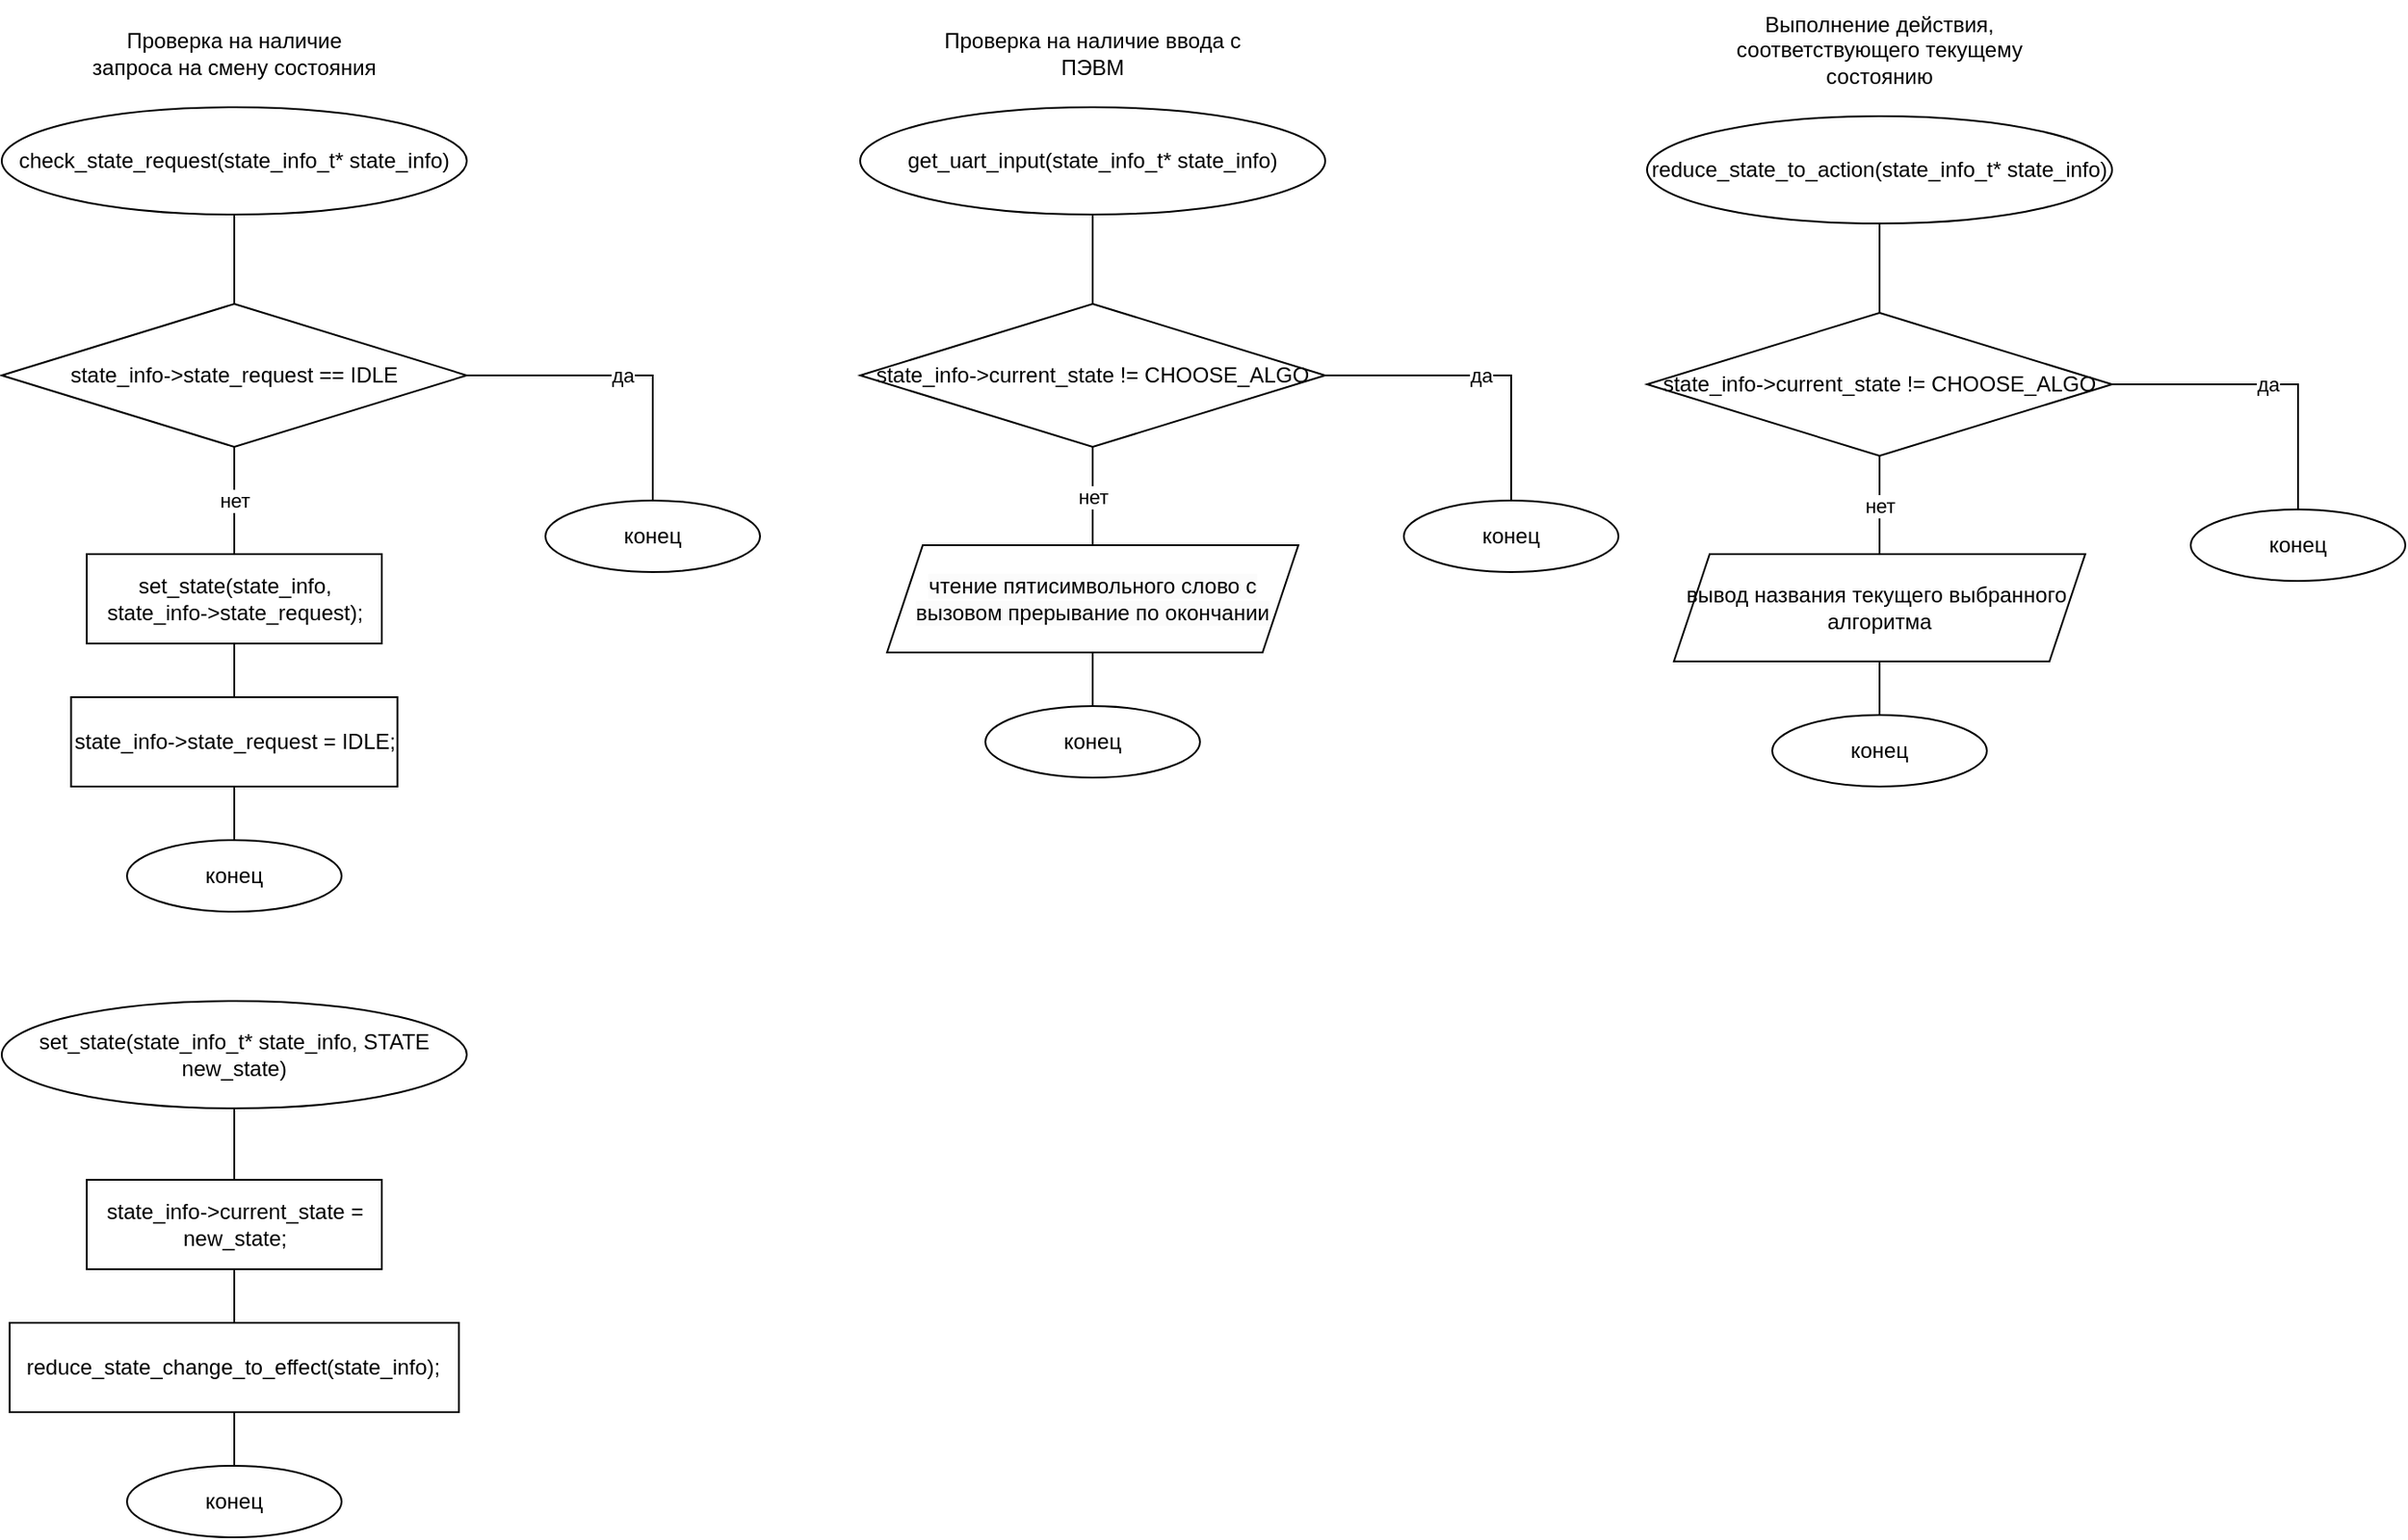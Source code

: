 <mxfile version="22.1.7" type="device">
  <diagram name="Страница — 1" id="uX1yi2tUUdhhiH3bQOoP">
    <mxGraphModel dx="1235" dy="1797" grid="1" gridSize="10" guides="1" tooltips="1" connect="1" arrows="1" fold="1" page="1" pageScale="1" pageWidth="827" pageHeight="1169" math="0" shadow="0">
      <root>
        <mxCell id="0" />
        <mxCell id="1" parent="0" />
        <mxCell id="_uTXxI9vmQJQ853swr1B-7" style="edgeStyle=orthogonalEdgeStyle;rounded=0;orthogonalLoop=1;jettySize=auto;html=1;exitX=0.5;exitY=1;exitDx=0;exitDy=0;entryX=0.5;entryY=0;entryDx=0;entryDy=0;endArrow=none;endFill=0;" parent="1" source="_uTXxI9vmQJQ853swr1B-1" target="_uTXxI9vmQJQ853swr1B-2" edge="1">
          <mxGeometry relative="1" as="geometry" />
        </mxCell>
        <mxCell id="_uTXxI9vmQJQ853swr1B-1" value="check_state_request(state_info_t* state_info)" style="ellipse;whiteSpace=wrap;html=1;" parent="1" vertex="1">
          <mxGeometry x="50" y="40" width="260" height="60" as="geometry" />
        </mxCell>
        <mxCell id="_uTXxI9vmQJQ853swr1B-8" value="нет" style="edgeStyle=orthogonalEdgeStyle;rounded=0;orthogonalLoop=1;jettySize=auto;html=1;exitX=0.5;exitY=1;exitDx=0;exitDy=0;entryX=0.5;entryY=0;entryDx=0;entryDy=0;endArrow=none;endFill=0;" parent="1" source="_uTXxI9vmQJQ853swr1B-2" target="_uTXxI9vmQJQ853swr1B-4" edge="1">
          <mxGeometry relative="1" as="geometry" />
        </mxCell>
        <mxCell id="_uTXxI9vmQJQ853swr1B-9" value="да" style="edgeStyle=orthogonalEdgeStyle;rounded=0;orthogonalLoop=1;jettySize=auto;html=1;exitX=1;exitY=0.5;exitDx=0;exitDy=0;entryX=0.5;entryY=0;entryDx=0;entryDy=0;endArrow=none;endFill=0;" parent="1" source="_uTXxI9vmQJQ853swr1B-2" target="_uTXxI9vmQJQ853swr1B-3" edge="1">
          <mxGeometry relative="1" as="geometry" />
        </mxCell>
        <mxCell id="_uTXxI9vmQJQ853swr1B-2" value="state_info-&gt;state_request == IDLE" style="rhombus;whiteSpace=wrap;html=1;" parent="1" vertex="1">
          <mxGeometry x="50" y="150" width="260" height="80" as="geometry" />
        </mxCell>
        <mxCell id="_uTXxI9vmQJQ853swr1B-3" value="конец" style="ellipse;whiteSpace=wrap;html=1;" parent="1" vertex="1">
          <mxGeometry x="354" y="260" width="120" height="40" as="geometry" />
        </mxCell>
        <mxCell id="_uTXxI9vmQJQ853swr1B-10" style="edgeStyle=orthogonalEdgeStyle;rounded=0;orthogonalLoop=1;jettySize=auto;html=1;exitX=0.5;exitY=1;exitDx=0;exitDy=0;entryX=0.5;entryY=0;entryDx=0;entryDy=0;endArrow=none;endFill=0;" parent="1" source="_uTXxI9vmQJQ853swr1B-4" target="_uTXxI9vmQJQ853swr1B-5" edge="1">
          <mxGeometry relative="1" as="geometry" />
        </mxCell>
        <mxCell id="_uTXxI9vmQJQ853swr1B-4" value="set_state(state_info, state_info-&gt;state_request);" style="rounded=0;whiteSpace=wrap;html=1;" parent="1" vertex="1">
          <mxGeometry x="97.5" y="290" width="165" height="50" as="geometry" />
        </mxCell>
        <mxCell id="_uTXxI9vmQJQ853swr1B-11" style="edgeStyle=orthogonalEdgeStyle;rounded=0;orthogonalLoop=1;jettySize=auto;html=1;exitX=0.5;exitY=1;exitDx=0;exitDy=0;entryX=0.5;entryY=0;entryDx=0;entryDy=0;endArrow=none;endFill=0;" parent="1" source="_uTXxI9vmQJQ853swr1B-5" target="_uTXxI9vmQJQ853swr1B-6" edge="1">
          <mxGeometry relative="1" as="geometry" />
        </mxCell>
        <mxCell id="_uTXxI9vmQJQ853swr1B-5" value="state_info-&gt;state_request = IDLE;" style="rounded=0;whiteSpace=wrap;html=1;" parent="1" vertex="1">
          <mxGeometry x="88.75" y="370" width="182.5" height="50" as="geometry" />
        </mxCell>
        <mxCell id="_uTXxI9vmQJQ853swr1B-6" value="конец" style="ellipse;whiteSpace=wrap;html=1;" parent="1" vertex="1">
          <mxGeometry x="120" y="450" width="120" height="40" as="geometry" />
        </mxCell>
        <mxCell id="_uTXxI9vmQJQ853swr1B-12" value="Проверка на наличие запроса на смену состояния" style="text;html=1;strokeColor=none;fillColor=none;align=center;verticalAlign=middle;whiteSpace=wrap;rounded=0;" parent="1" vertex="1">
          <mxGeometry x="95" y="-10" width="170" height="40" as="geometry" />
        </mxCell>
        <mxCell id="_uTXxI9vmQJQ853swr1B-13" value="" style="edgeStyle=orthogonalEdgeStyle;rounded=0;orthogonalLoop=1;jettySize=auto;html=1;exitX=0.5;exitY=1;exitDx=0;exitDy=0;entryX=0.5;entryY=0;entryDx=0;entryDy=0;endArrow=none;endFill=0;" parent="1" source="_uTXxI9vmQJQ853swr1B-14" target="_uTXxI9vmQJQ853swr1B-17" edge="1">
          <mxGeometry relative="1" as="geometry" />
        </mxCell>
        <mxCell id="_uTXxI9vmQJQ853swr1B-14" value="get_uart_input(state_info_t* state_info)" style="ellipse;whiteSpace=wrap;html=1;" parent="1" vertex="1">
          <mxGeometry x="530" y="40" width="260" height="60" as="geometry" />
        </mxCell>
        <mxCell id="_uTXxI9vmQJQ853swr1B-15" value="нет" style="edgeStyle=orthogonalEdgeStyle;rounded=0;orthogonalLoop=1;jettySize=auto;html=1;exitX=0.5;exitY=1;exitDx=0;exitDy=0;entryX=0.5;entryY=0;entryDx=0;entryDy=0;endArrow=none;endFill=0;" parent="1" source="_uTXxI9vmQJQ853swr1B-17" target="_uTXxI9vmQJQ853swr1B-35" edge="1">
          <mxGeometry relative="1" as="geometry">
            <mxPoint x="660" y="290" as="targetPoint" />
          </mxGeometry>
        </mxCell>
        <mxCell id="_uTXxI9vmQJQ853swr1B-16" value="да" style="edgeStyle=orthogonalEdgeStyle;rounded=0;orthogonalLoop=1;jettySize=auto;html=1;exitX=1;exitY=0.5;exitDx=0;exitDy=0;entryX=0.5;entryY=0;entryDx=0;entryDy=0;endArrow=none;endFill=0;" parent="1" source="_uTXxI9vmQJQ853swr1B-17" target="_uTXxI9vmQJQ853swr1B-18" edge="1">
          <mxGeometry relative="1" as="geometry" />
        </mxCell>
        <mxCell id="_uTXxI9vmQJQ853swr1B-17" value="state_info-&gt;current_state != CHOOSE_ALGO" style="rhombus;whiteSpace=wrap;html=1;" parent="1" vertex="1">
          <mxGeometry x="530" y="150" width="260" height="80" as="geometry" />
        </mxCell>
        <mxCell id="_uTXxI9vmQJQ853swr1B-18" value="конец" style="ellipse;whiteSpace=wrap;html=1;" parent="1" vertex="1">
          <mxGeometry x="834" y="260" width="120" height="40" as="geometry" />
        </mxCell>
        <mxCell id="_uTXxI9vmQJQ853swr1B-19" value="" style="edgeStyle=orthogonalEdgeStyle;rounded=0;orthogonalLoop=1;jettySize=auto;html=1;exitX=0.5;exitY=1;exitDx=0;exitDy=0;entryX=0.5;entryY=0;entryDx=0;entryDy=0;endArrow=none;endFill=0;" parent="1" source="_uTXxI9vmQJQ853swr1B-35" target="_uTXxI9vmQJQ853swr1B-23" edge="1">
          <mxGeometry relative="1" as="geometry">
            <mxPoint x="660" y="340" as="sourcePoint" />
            <mxPoint x="660" y="370" as="targetPoint" />
          </mxGeometry>
        </mxCell>
        <mxCell id="_uTXxI9vmQJQ853swr1B-23" value="конец" style="ellipse;whiteSpace=wrap;html=1;" parent="1" vertex="1">
          <mxGeometry x="600" y="375" width="120" height="40" as="geometry" />
        </mxCell>
        <mxCell id="_uTXxI9vmQJQ853swr1B-24" value="Проверка на наличие ввода с ПЭВМ" style="text;html=1;strokeColor=none;fillColor=none;align=center;verticalAlign=middle;whiteSpace=wrap;rounded=0;" parent="1" vertex="1">
          <mxGeometry x="575" y="-10" width="170" height="40" as="geometry" />
        </mxCell>
        <mxCell id="_uTXxI9vmQJQ853swr1B-25" value="" style="edgeStyle=orthogonalEdgeStyle;rounded=0;orthogonalLoop=1;jettySize=auto;html=1;exitX=0.5;exitY=1;exitDx=0;exitDy=0;entryX=0.5;entryY=0;entryDx=0;entryDy=0;endArrow=none;endFill=0;" parent="1" source="_uTXxI9vmQJQ853swr1B-26" target="_uTXxI9vmQJQ853swr1B-29" edge="1">
          <mxGeometry relative="1" as="geometry" />
        </mxCell>
        <mxCell id="_uTXxI9vmQJQ853swr1B-26" value="reduce_state_to_action(state_info_t* state_info)" style="ellipse;whiteSpace=wrap;html=1;" parent="1" vertex="1">
          <mxGeometry x="970" y="45" width="260" height="60" as="geometry" />
        </mxCell>
        <mxCell id="_uTXxI9vmQJQ853swr1B-27" value="нет" style="edgeStyle=orthogonalEdgeStyle;rounded=0;orthogonalLoop=1;jettySize=auto;html=1;exitX=0.5;exitY=1;exitDx=0;exitDy=0;entryX=0.5;entryY=0;entryDx=0;entryDy=0;endArrow=none;endFill=0;" parent="1" source="_uTXxI9vmQJQ853swr1B-29" target="_uTXxI9vmQJQ853swr1B-36" edge="1">
          <mxGeometry relative="1" as="geometry">
            <mxPoint x="1100" y="295" as="targetPoint" />
          </mxGeometry>
        </mxCell>
        <mxCell id="_uTXxI9vmQJQ853swr1B-28" value="да" style="edgeStyle=orthogonalEdgeStyle;rounded=0;orthogonalLoop=1;jettySize=auto;html=1;exitX=1;exitY=0.5;exitDx=0;exitDy=0;entryX=0.5;entryY=0;entryDx=0;entryDy=0;endArrow=none;endFill=0;" parent="1" source="_uTXxI9vmQJQ853swr1B-29" target="_uTXxI9vmQJQ853swr1B-30" edge="1">
          <mxGeometry relative="1" as="geometry" />
        </mxCell>
        <mxCell id="_uTXxI9vmQJQ853swr1B-29" value="state_info-&gt;current_state != CHOOSE_ALGO" style="rhombus;whiteSpace=wrap;html=1;" parent="1" vertex="1">
          <mxGeometry x="970" y="155" width="260" height="80" as="geometry" />
        </mxCell>
        <mxCell id="_uTXxI9vmQJQ853swr1B-30" value="конец" style="ellipse;whiteSpace=wrap;html=1;" parent="1" vertex="1">
          <mxGeometry x="1274" y="265" width="120" height="40" as="geometry" />
        </mxCell>
        <mxCell id="_uTXxI9vmQJQ853swr1B-31" value="" style="edgeStyle=orthogonalEdgeStyle;rounded=0;orthogonalLoop=1;jettySize=auto;html=1;exitX=0.5;exitY=1;exitDx=0;exitDy=0;entryX=0.5;entryY=0;entryDx=0;entryDy=0;endArrow=none;endFill=0;" parent="1" source="_uTXxI9vmQJQ853swr1B-36" target="_uTXxI9vmQJQ853swr1B-33" edge="1">
          <mxGeometry relative="1" as="geometry">
            <mxPoint x="1100" y="375" as="targetPoint" />
            <mxPoint x="1100" y="345" as="sourcePoint" />
          </mxGeometry>
        </mxCell>
        <mxCell id="_uTXxI9vmQJQ853swr1B-33" value="конец" style="ellipse;whiteSpace=wrap;html=1;" parent="1" vertex="1">
          <mxGeometry x="1040" y="380" width="120" height="40" as="geometry" />
        </mxCell>
        <mxCell id="_uTXxI9vmQJQ853swr1B-34" value="Выполнение действия, соответствующего текущему состоянию" style="text;html=1;strokeColor=none;fillColor=none;align=center;verticalAlign=middle;whiteSpace=wrap;rounded=0;" parent="1" vertex="1">
          <mxGeometry x="1015" y="-20" width="170" height="55" as="geometry" />
        </mxCell>
        <mxCell id="_uTXxI9vmQJQ853swr1B-35" value="&lt;span style=&quot;color: rgb(0, 0, 0); font-family: Helvetica; font-size: 12px; font-style: normal; font-variant-ligatures: normal; font-variant-caps: normal; font-weight: 400; letter-spacing: normal; orphans: 2; text-align: center; text-indent: 0px; text-transform: none; widows: 2; word-spacing: 0px; -webkit-text-stroke-width: 0px; background-color: rgb(251, 251, 251); text-decoration-thickness: initial; text-decoration-style: initial; text-decoration-color: initial; float: none; display: inline !important;&quot;&gt;чтение пятисимвольного слово с вызовом прерывание по окончании&lt;/span&gt;" style="shape=parallelogram;perimeter=parallelogramPerimeter;whiteSpace=wrap;html=1;fixedSize=1;" parent="1" vertex="1">
          <mxGeometry x="545" y="285" width="230" height="60" as="geometry" />
        </mxCell>
        <mxCell id="_uTXxI9vmQJQ853swr1B-36" value="вывод названия текущего выбранного  алгоритма" style="shape=parallelogram;perimeter=parallelogramPerimeter;whiteSpace=wrap;html=1;fixedSize=1;" parent="1" vertex="1">
          <mxGeometry x="985" y="290" width="230" height="60" as="geometry" />
        </mxCell>
        <mxCell id="irNFdgYBUA-o6lps4IBY-13" style="edgeStyle=orthogonalEdgeStyle;rounded=0;orthogonalLoop=1;jettySize=auto;html=1;exitX=0.5;exitY=1;exitDx=0;exitDy=0;entryX=0.5;entryY=0;entryDx=0;entryDy=0;endArrow=none;endFill=0;" edge="1" parent="1" source="irNFdgYBUA-o6lps4IBY-2" target="irNFdgYBUA-o6lps4IBY-8">
          <mxGeometry relative="1" as="geometry" />
        </mxCell>
        <mxCell id="irNFdgYBUA-o6lps4IBY-2" value="set_state(state_info_t* state_info, STATE new_state)" style="ellipse;whiteSpace=wrap;html=1;" vertex="1" parent="1">
          <mxGeometry x="50" y="540" width="260" height="60" as="geometry" />
        </mxCell>
        <mxCell id="irNFdgYBUA-o6lps4IBY-7" value="" style="edgeStyle=orthogonalEdgeStyle;rounded=0;orthogonalLoop=1;jettySize=auto;html=1;exitX=0.5;exitY=1;exitDx=0;exitDy=0;entryX=0.5;entryY=0;entryDx=0;entryDy=0;endArrow=none;endFill=0;" edge="1" parent="1" source="irNFdgYBUA-o6lps4IBY-8" target="irNFdgYBUA-o6lps4IBY-10">
          <mxGeometry relative="1" as="geometry" />
        </mxCell>
        <mxCell id="irNFdgYBUA-o6lps4IBY-8" value="state_info-&gt;current_state = new_state;" style="rounded=0;whiteSpace=wrap;html=1;" vertex="1" parent="1">
          <mxGeometry x="97.5" y="640" width="165" height="50" as="geometry" />
        </mxCell>
        <mxCell id="irNFdgYBUA-o6lps4IBY-9" value="" style="edgeStyle=orthogonalEdgeStyle;rounded=0;orthogonalLoop=1;jettySize=auto;html=1;exitX=0.5;exitY=1;exitDx=0;exitDy=0;entryX=0.5;entryY=0;entryDx=0;entryDy=0;endArrow=none;endFill=0;" edge="1" parent="1" source="irNFdgYBUA-o6lps4IBY-10" target="irNFdgYBUA-o6lps4IBY-11">
          <mxGeometry relative="1" as="geometry" />
        </mxCell>
        <mxCell id="irNFdgYBUA-o6lps4IBY-10" value="reduce_state_change_to_effect(state_info);" style="rounded=0;whiteSpace=wrap;html=1;" vertex="1" parent="1">
          <mxGeometry x="54.38" y="720" width="251.25" height="50" as="geometry" />
        </mxCell>
        <mxCell id="irNFdgYBUA-o6lps4IBY-11" value="конец" style="ellipse;whiteSpace=wrap;html=1;" vertex="1" parent="1">
          <mxGeometry x="120" y="800" width="120" height="40" as="geometry" />
        </mxCell>
      </root>
    </mxGraphModel>
  </diagram>
</mxfile>
